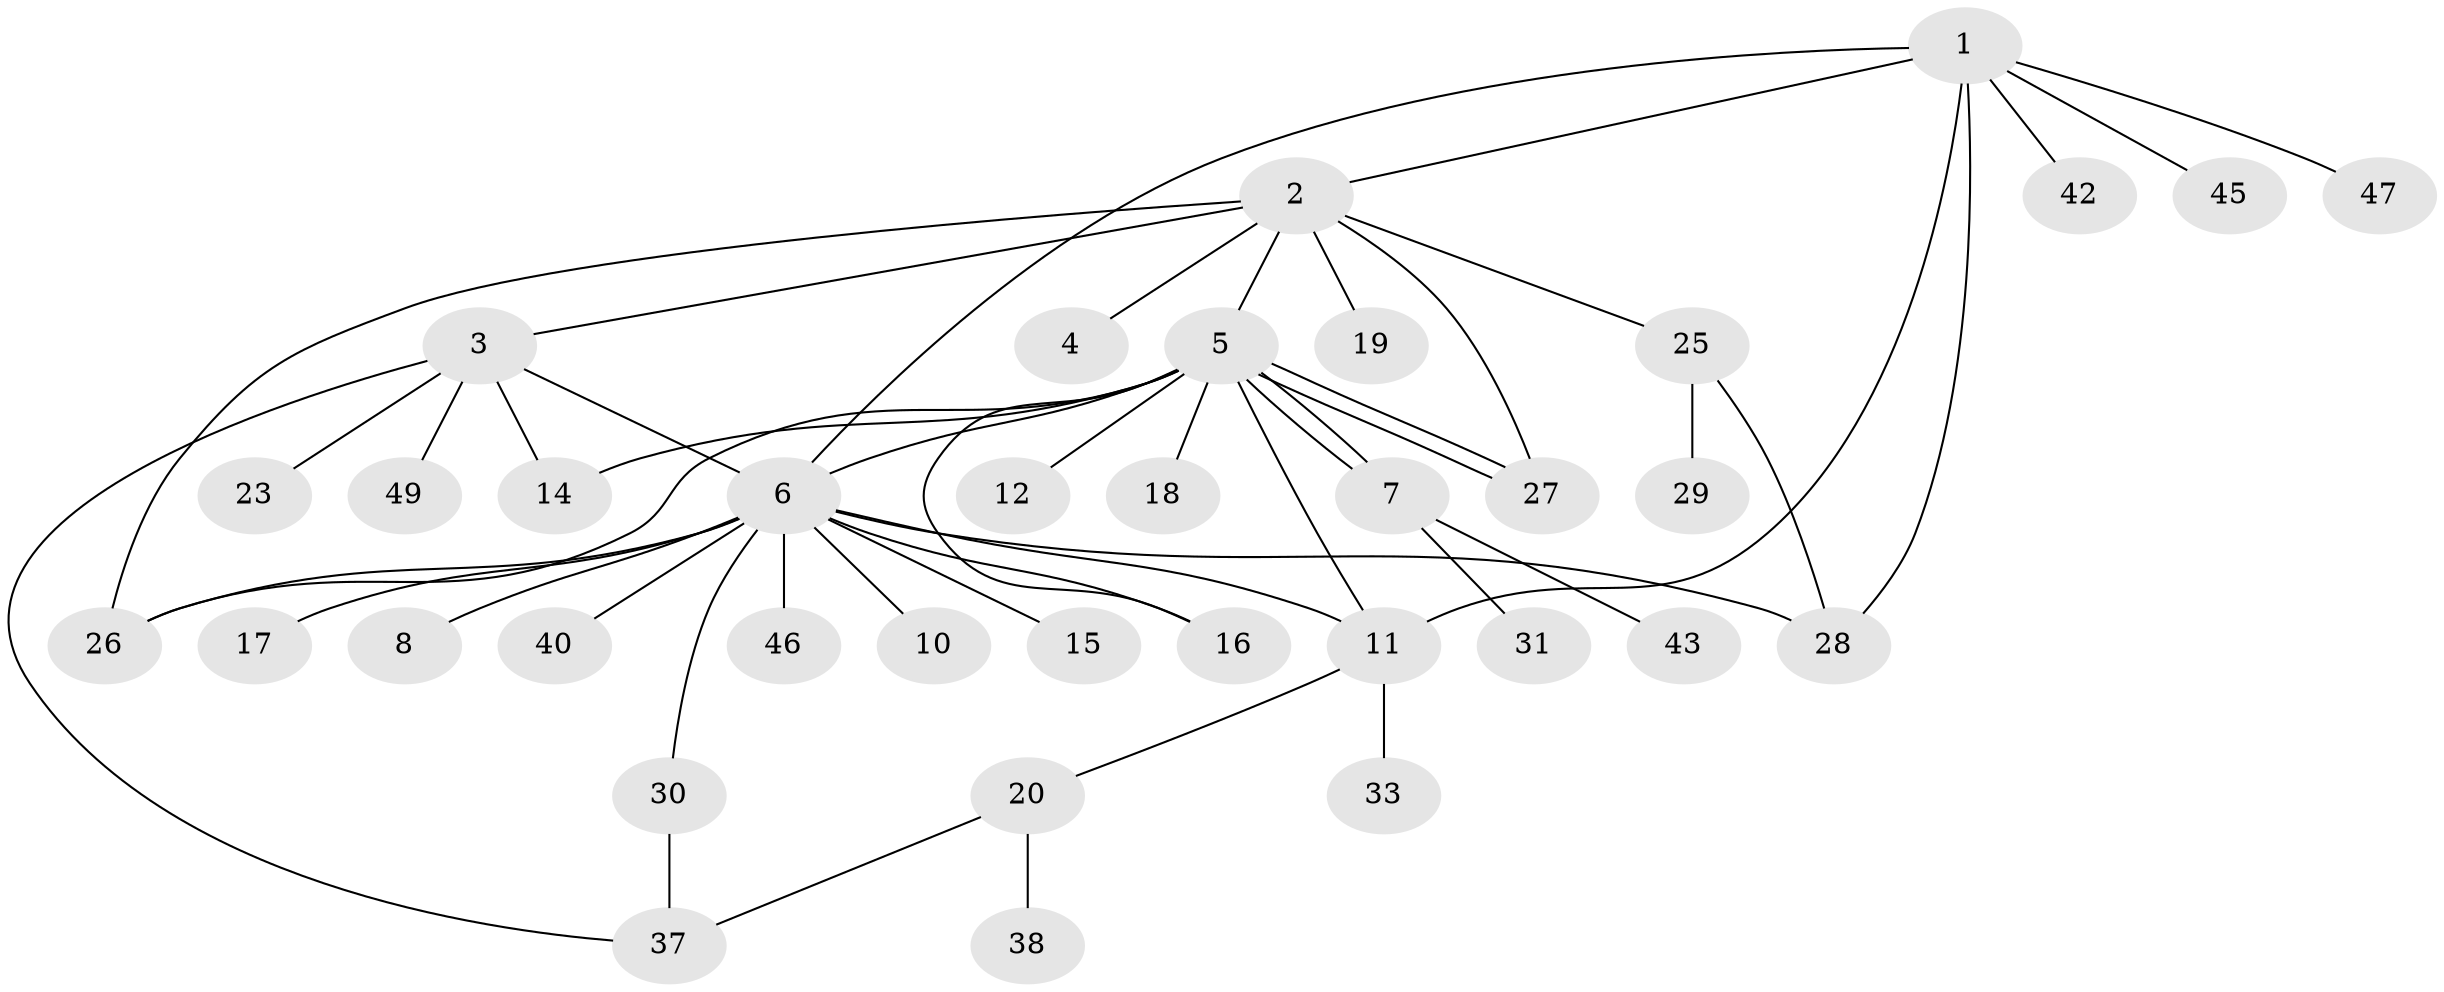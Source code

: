 // original degree distribution, {6: 0.0392156862745098, 9: 0.0196078431372549, 1: 0.5098039215686274, 12: 0.0196078431372549, 14: 0.0196078431372549, 5: 0.0392156862745098, 3: 0.09803921568627451, 2: 0.19607843137254902, 4: 0.058823529411764705}
// Generated by graph-tools (version 1.1) at 2025/41/03/06/25 10:41:48]
// undirected, 36 vertices, 50 edges
graph export_dot {
graph [start="1"]
  node [color=gray90,style=filled];
  1 [super="+9"];
  2 [super="+22"];
  3 [super="+44"];
  4;
  5 [super="+35"];
  6 [super="+21"];
  7 [super="+24"];
  8;
  10;
  11 [super="+13"];
  12;
  14 [super="+34"];
  15;
  16;
  17;
  18;
  19 [super="+48"];
  20 [super="+39"];
  23;
  25 [super="+41"];
  26;
  27;
  28 [super="+32"];
  29 [super="+50"];
  30 [super="+36"];
  31;
  33;
  37 [super="+51"];
  38;
  40;
  42;
  43;
  45;
  46;
  47;
  49;
  1 -- 2;
  1 -- 6;
  1 -- 42;
  1 -- 47;
  1 -- 11;
  1 -- 45;
  1 -- 28;
  2 -- 3;
  2 -- 4;
  2 -- 5;
  2 -- 19;
  2 -- 25;
  2 -- 26;
  2 -- 27;
  3 -- 6;
  3 -- 14;
  3 -- 23;
  3 -- 37;
  3 -- 49;
  5 -- 7;
  5 -- 7;
  5 -- 12;
  5 -- 14;
  5 -- 16;
  5 -- 18;
  5 -- 26;
  5 -- 27;
  5 -- 27;
  5 -- 6;
  5 -- 11;
  6 -- 8;
  6 -- 10;
  6 -- 11;
  6 -- 15;
  6 -- 16;
  6 -- 17;
  6 -- 26;
  6 -- 28;
  6 -- 30;
  6 -- 40;
  6 -- 46;
  7 -- 31;
  7 -- 43;
  11 -- 33;
  11 -- 20;
  20 -- 37;
  20 -- 38;
  25 -- 29;
  25 -- 28;
  30 -- 37;
}
